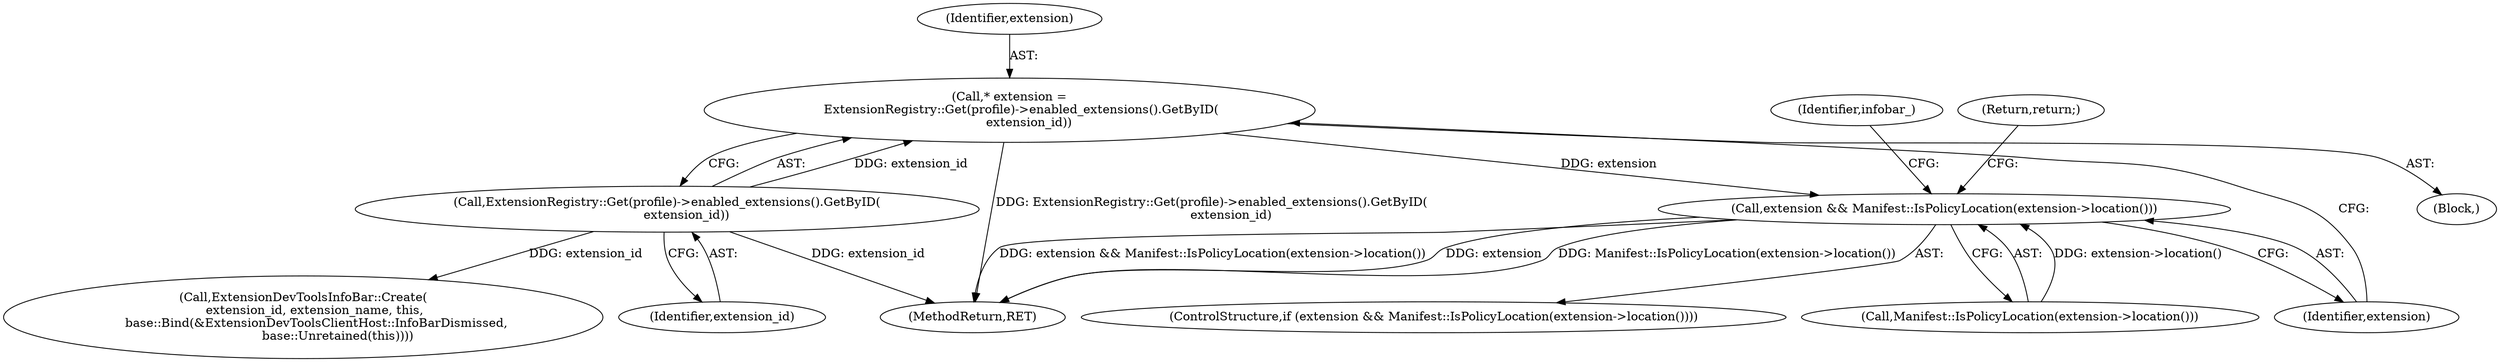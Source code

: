 digraph "1_Chrome_2aec794f26098c7a361c27d7c8f57119631cca8a_0@pointer" {
"1000125" [label="(Call,* extension =\n      ExtensionRegistry::Get(profile)->enabled_extensions().GetByID(\n          extension_id))"];
"1000127" [label="(Call,ExtensionRegistry::Get(profile)->enabled_extensions().GetByID(\n          extension_id))"];
"1000130" [label="(Call,extension && Manifest::IsPolicyLocation(extension->location()))"];
"1000136" [label="(Identifier,infobar_)"];
"1000134" [label="(Return,return;)"];
"1000129" [label="(ControlStructure,if (extension && Manifest::IsPolicyLocation(extension->location())))"];
"1000137" [label="(Call,ExtensionDevToolsInfoBar::Create(\n      extension_id, extension_name, this,\n       base::Bind(&ExtensionDevToolsClientHost::InfoBarDismissed,\n                  base::Unretained(this))))"];
"1000106" [label="(Block,)"];
"1000125" [label="(Call,* extension =\n      ExtensionRegistry::Get(profile)->enabled_extensions().GetByID(\n          extension_id))"];
"1000126" [label="(Identifier,extension)"];
"1000127" [label="(Call,ExtensionRegistry::Get(profile)->enabled_extensions().GetByID(\n          extension_id))"];
"1000132" [label="(Call,Manifest::IsPolicyLocation(extension->location()))"];
"1000131" [label="(Identifier,extension)"];
"1000130" [label="(Call,extension && Manifest::IsPolicyLocation(extension->location()))"];
"1000128" [label="(Identifier,extension_id)"];
"1000146" [label="(MethodReturn,RET)"];
"1000125" -> "1000106"  [label="AST: "];
"1000125" -> "1000127"  [label="CFG: "];
"1000126" -> "1000125"  [label="AST: "];
"1000127" -> "1000125"  [label="AST: "];
"1000131" -> "1000125"  [label="CFG: "];
"1000125" -> "1000146"  [label="DDG: ExtensionRegistry::Get(profile)->enabled_extensions().GetByID(\n          extension_id)"];
"1000127" -> "1000125"  [label="DDG: extension_id"];
"1000125" -> "1000130"  [label="DDG: extension"];
"1000127" -> "1000128"  [label="CFG: "];
"1000128" -> "1000127"  [label="AST: "];
"1000127" -> "1000146"  [label="DDG: extension_id"];
"1000127" -> "1000137"  [label="DDG: extension_id"];
"1000130" -> "1000129"  [label="AST: "];
"1000130" -> "1000131"  [label="CFG: "];
"1000130" -> "1000132"  [label="CFG: "];
"1000131" -> "1000130"  [label="AST: "];
"1000132" -> "1000130"  [label="AST: "];
"1000134" -> "1000130"  [label="CFG: "];
"1000136" -> "1000130"  [label="CFG: "];
"1000130" -> "1000146"  [label="DDG: extension && Manifest::IsPolicyLocation(extension->location())"];
"1000130" -> "1000146"  [label="DDG: extension"];
"1000130" -> "1000146"  [label="DDG: Manifest::IsPolicyLocation(extension->location())"];
"1000132" -> "1000130"  [label="DDG: extension->location()"];
}
